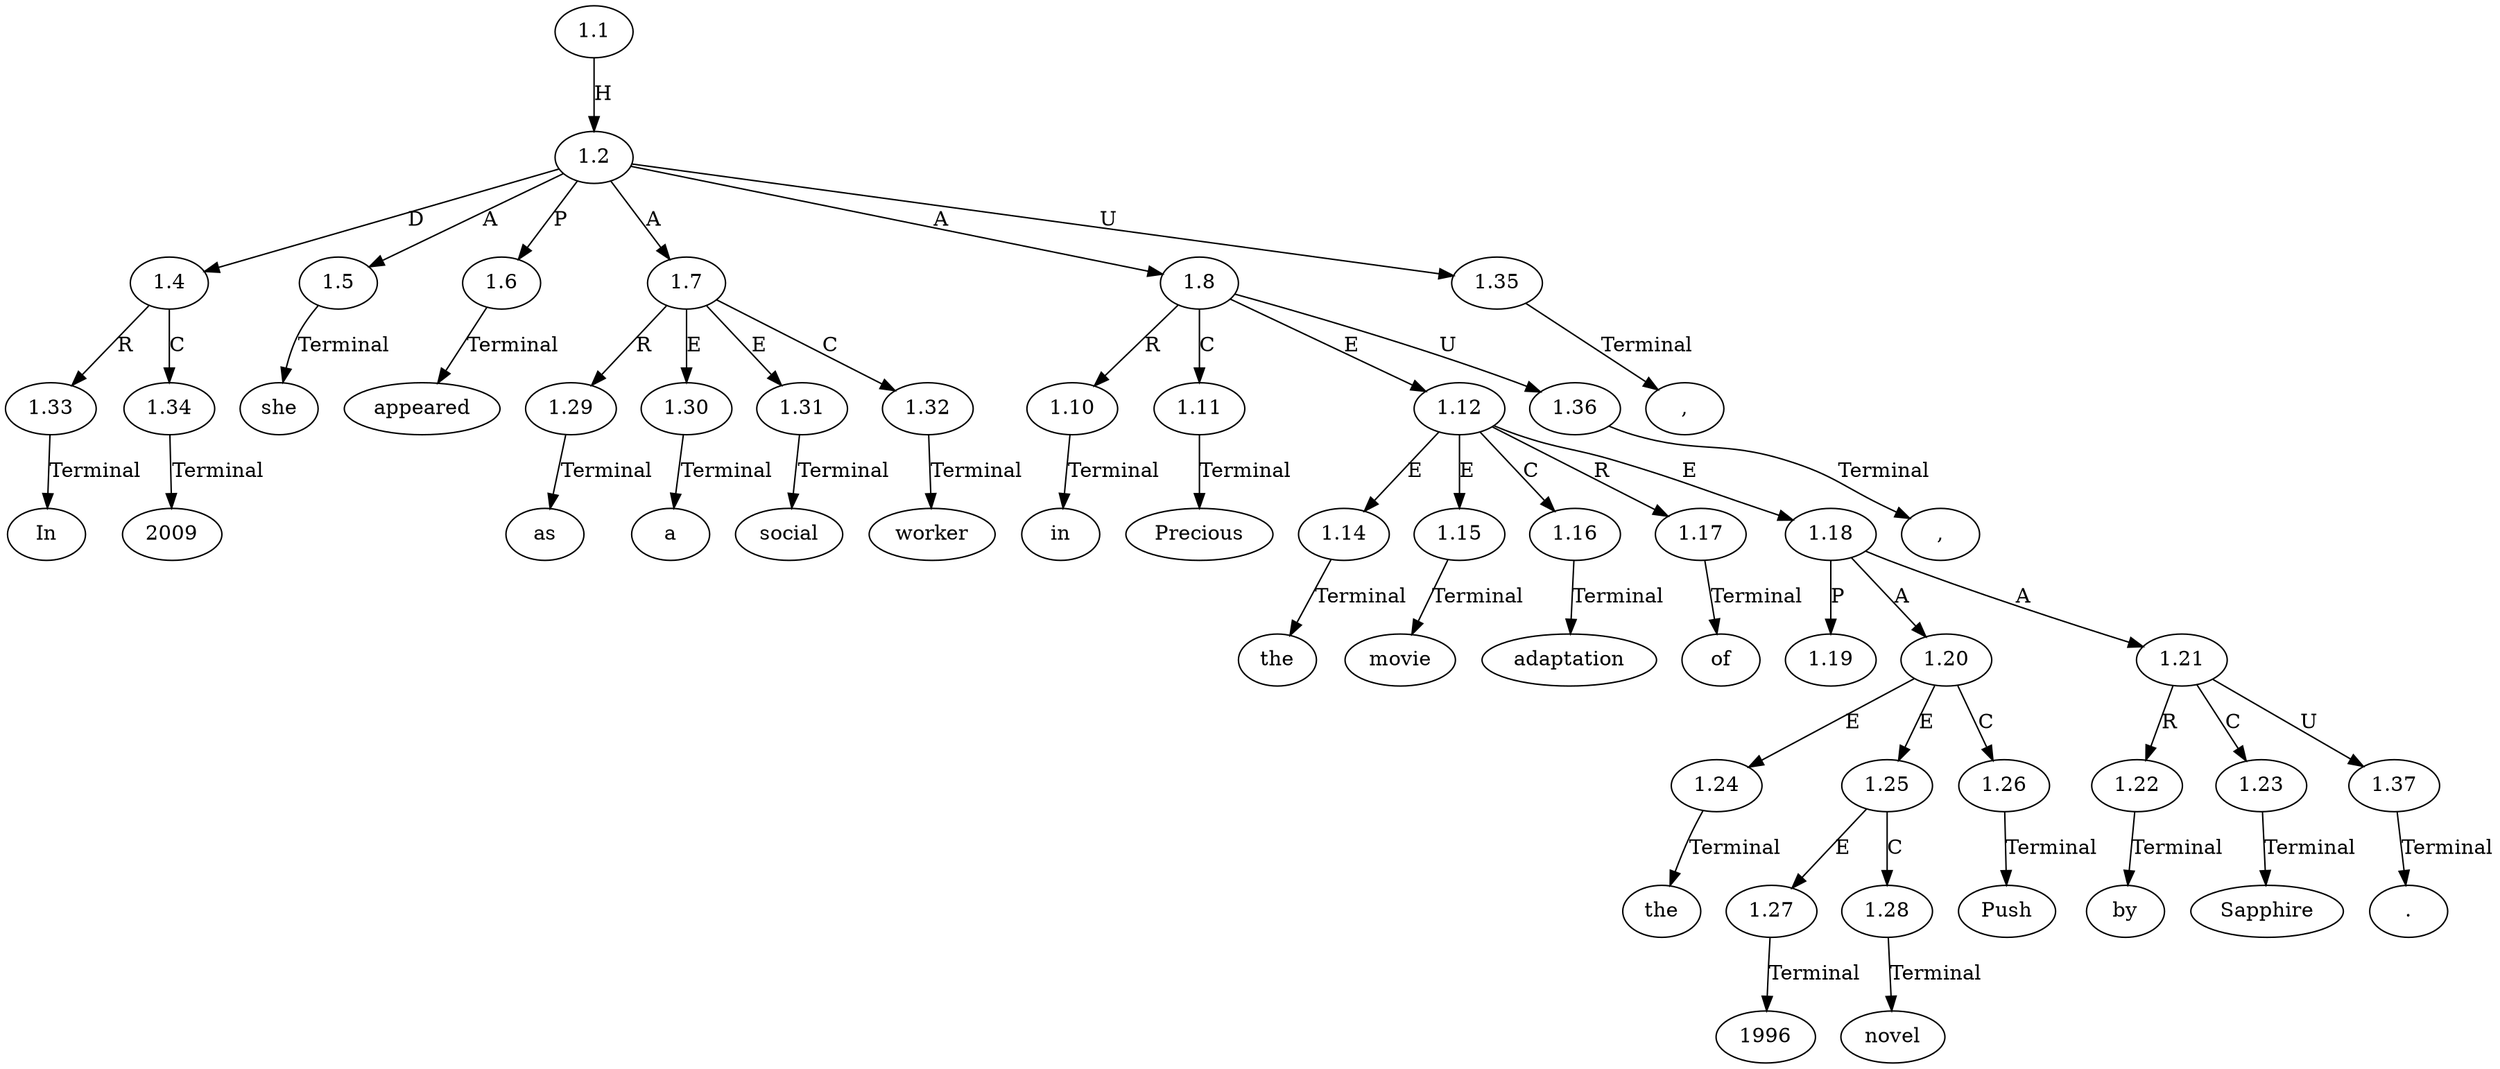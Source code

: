 // Graph
digraph {
	0.1 [label=In ordering=out]
	0.10 [label=in ordering=out]
	0.11 [label=Precious ordering=out]
	0.12 [label="," ordering=out]
	0.13 [label=the ordering=out]
	0.14 [label=movie ordering=out]
	0.15 [label=adaptation ordering=out]
	0.16 [label=of ordering=out]
	0.17 [label=the ordering=out]
	0.18 [label=1996 ordering=out]
	0.19 [label=novel ordering=out]
	0.2 [label=2009 ordering=out]
	0.20 [label=Push ordering=out]
	0.21 [label=by ordering=out]
	0.22 [label=Sapphire ordering=out]
	0.23 [label="." ordering=out]
	0.3 [label="," ordering=out]
	0.4 [label=she ordering=out]
	0.5 [label=appeared ordering=out]
	0.6 [label=as ordering=out]
	0.7 [label=a ordering=out]
	0.8 [label=social ordering=out]
	0.9 [label=worker ordering=out]
	1.1 [label=1.1 ordering=out]
	1.2 [label=1.2 ordering=out]
	1.4 [label=1.4 ordering=out]
	1.5 [label=1.5 ordering=out]
	1.6 [label=1.6 ordering=out]
	1.7 [label=1.7 ordering=out]
	1.8 [label=1.8 ordering=out]
	1.10 [label=1.10 ordering=out]
	1.11 [label=1.11 ordering=out]
	1.12 [label=1.12 ordering=out]
	1.14 [label=1.14 ordering=out]
	1.15 [label=1.15 ordering=out]
	1.16 [label=1.16 ordering=out]
	1.17 [label=1.17 ordering=out]
	1.18 [label=1.18 ordering=out]
	1.19 [label=1.19 ordering=out]
	1.20 [label=1.20 ordering=out]
	1.21 [label=1.21 ordering=out]
	1.22 [label=1.22 ordering=out]
	1.23 [label=1.23 ordering=out]
	1.24 [label=1.24 ordering=out]
	1.25 [label=1.25 ordering=out]
	1.26 [label=1.26 ordering=out]
	1.27 [label=1.27 ordering=out]
	1.28 [label=1.28 ordering=out]
	1.29 [label=1.29 ordering=out]
	1.30 [label=1.30 ordering=out]
	1.31 [label=1.31 ordering=out]
	1.32 [label=1.32 ordering=out]
	1.33 [label=1.33 ordering=out]
	1.34 [label=1.34 ordering=out]
	1.35 [label=1.35 ordering=out]
	1.36 [label=1.36 ordering=out]
	1.37 [label=1.37 ordering=out]
	1.1 -> 1.2 [label=H ordering=out]
	1.2 -> 1.4 [label=D ordering=out]
	1.2 -> 1.5 [label=A ordering=out]
	1.2 -> 1.6 [label=P ordering=out]
	1.2 -> 1.7 [label=A ordering=out]
	1.2 -> 1.8 [label=A ordering=out]
	1.2 -> 1.35 [label=U ordering=out]
	1.4 -> 1.33 [label=R ordering=out]
	1.4 -> 1.34 [label=C ordering=out]
	1.5 -> 0.4 [label=Terminal ordering=out]
	1.6 -> 0.5 [label=Terminal ordering=out]
	1.7 -> 1.29 [label=R ordering=out]
	1.7 -> 1.30 [label=E ordering=out]
	1.7 -> 1.31 [label=E ordering=out]
	1.7 -> 1.32 [label=C ordering=out]
	1.8 -> 1.10 [label=R ordering=out]
	1.8 -> 1.11 [label=C ordering=out]
	1.8 -> 1.12 [label=E ordering=out]
	1.8 -> 1.36 [label=U ordering=out]
	1.10 -> 0.10 [label=Terminal ordering=out]
	1.11 -> 0.11 [label=Terminal ordering=out]
	1.12 -> 1.14 [label=E ordering=out]
	1.12 -> 1.15 [label=E ordering=out]
	1.12 -> 1.16 [label=C ordering=out]
	1.12 -> 1.17 [label=R ordering=out]
	1.12 -> 1.18 [label=E ordering=out]
	1.14 -> 0.13 [label=Terminal ordering=out]
	1.15 -> 0.14 [label=Terminal ordering=out]
	1.16 -> 0.15 [label=Terminal ordering=out]
	1.17 -> 0.16 [label=Terminal ordering=out]
	1.18 -> 1.19 [label=P ordering=out]
	1.18 -> 1.20 [label=A ordering=out]
	1.18 -> 1.21 [label=A ordering=out]
	1.20 -> 1.24 [label=E ordering=out]
	1.20 -> 1.25 [label=E ordering=out]
	1.20 -> 1.26 [label=C ordering=out]
	1.21 -> 1.22 [label=R ordering=out]
	1.21 -> 1.23 [label=C ordering=out]
	1.21 -> 1.37 [label=U ordering=out]
	1.22 -> 0.21 [label=Terminal ordering=out]
	1.23 -> 0.22 [label=Terminal ordering=out]
	1.24 -> 0.17 [label=Terminal ordering=out]
	1.25 -> 1.27 [label=E ordering=out]
	1.25 -> 1.28 [label=C ordering=out]
	1.26 -> 0.20 [label=Terminal ordering=out]
	1.27 -> 0.18 [label=Terminal ordering=out]
	1.28 -> 0.19 [label=Terminal ordering=out]
	1.29 -> 0.6 [label=Terminal ordering=out]
	1.30 -> 0.7 [label=Terminal ordering=out]
	1.31 -> 0.8 [label=Terminal ordering=out]
	1.32 -> 0.9 [label=Terminal ordering=out]
	1.33 -> 0.1 [label=Terminal ordering=out]
	1.34 -> 0.2 [label=Terminal ordering=out]
	1.35 -> 0.3 [label=Terminal ordering=out]
	1.36 -> 0.12 [label=Terminal ordering=out]
	1.37 -> 0.23 [label=Terminal ordering=out]
}
